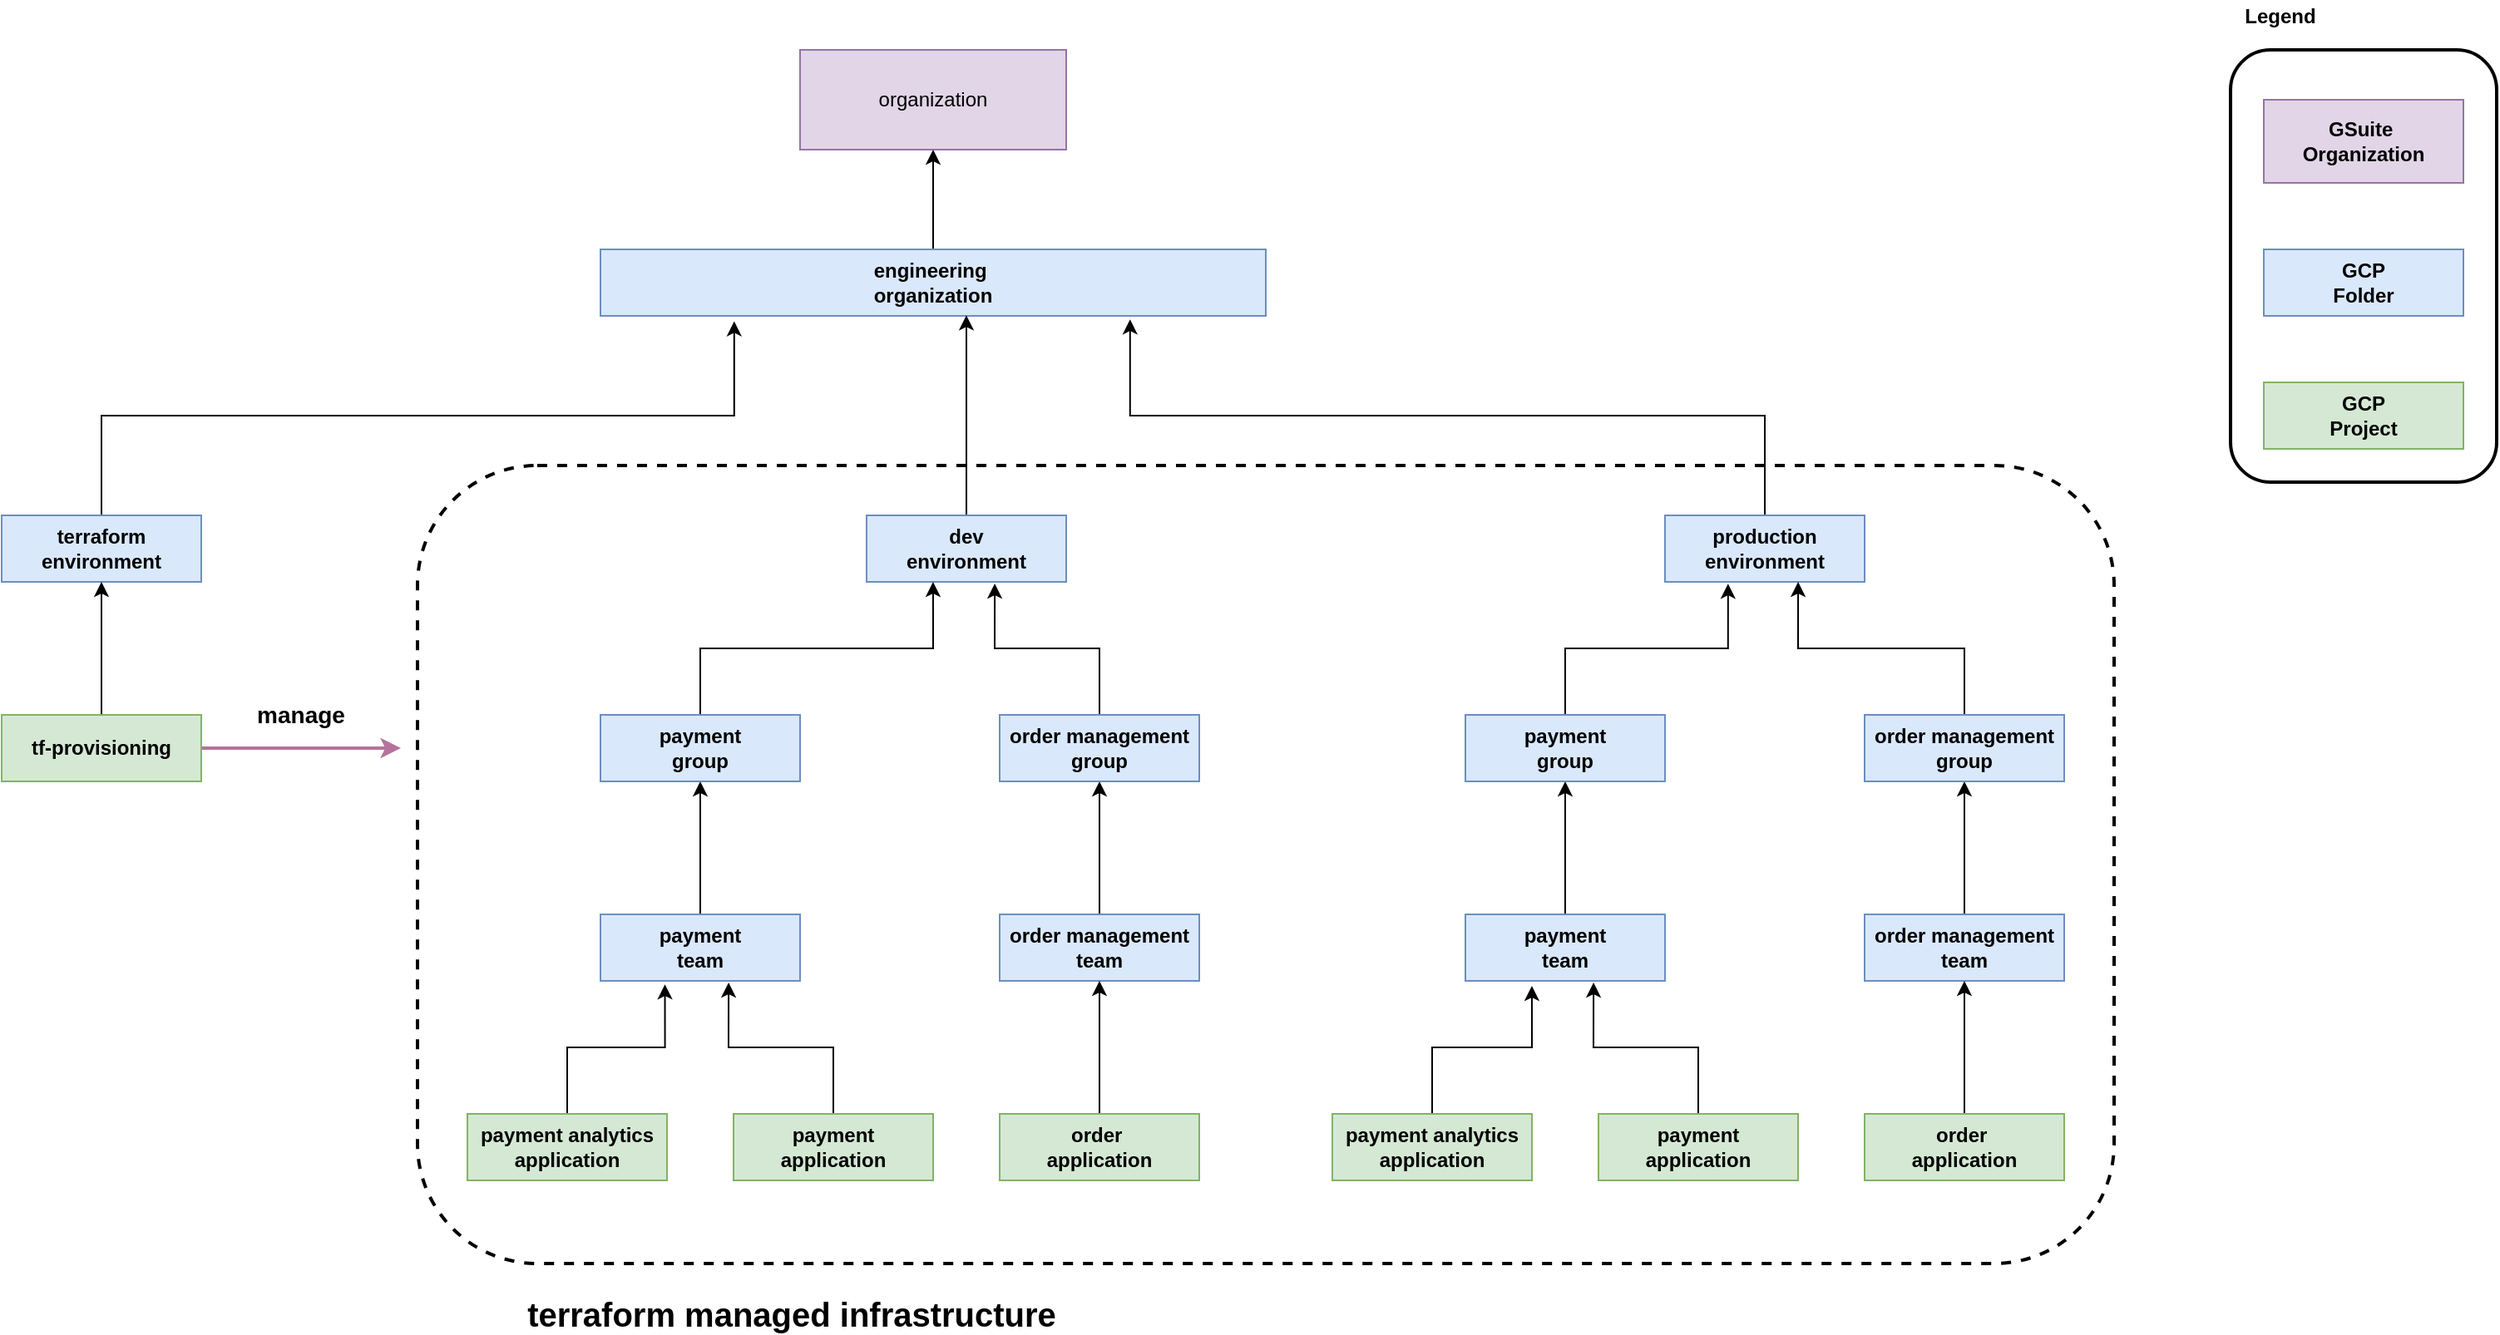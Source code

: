 <mxfile version="12.1.3" type="device" pages="1"><diagram id="7zkeL9W0c1l8T1WK70ym" name="Page-1"><mxGraphModel dx="2375" dy="1837" grid="1" gridSize="10" guides="1" tooltips="1" connect="1" arrows="1" fold="1" page="1" pageScale="1" pageWidth="850" pageHeight="1100" math="0" shadow="0"><root><mxCell id="0"/><mxCell id="1" parent="0"/><mxCell id="VSJxRRKV38HFu0lhSEdp-39" value="" style="rounded=1;whiteSpace=wrap;html=1;strokeWidth=2;fillColor=none;" vertex="1" parent="1"><mxGeometry x="1020" y="-160" width="160" height="260" as="geometry"/></mxCell><mxCell id="VSJxRRKV38HFu0lhSEdp-35" value="" style="rounded=1;whiteSpace=wrap;html=1;fillColor=none;dashed=1;strokeWidth=2;" vertex="1" parent="1"><mxGeometry x="-70" y="90" width="1020" height="480" as="geometry"/></mxCell><mxCell id="VSJxRRKV38HFu0lhSEdp-19" style="edgeStyle=orthogonalEdgeStyle;rounded=0;orthogonalLoop=1;jettySize=auto;html=1;exitX=0.5;exitY=0;exitDx=0;exitDy=0;entryX=0.5;entryY=1;entryDx=0;entryDy=0;" edge="1" parent="1" source="2Yd29LmHSf4DorYEXBkV-1" target="VSJxRRKV38HFu0lhSEdp-1"><mxGeometry relative="1" as="geometry"/></mxCell><mxCell id="2Yd29LmHSf4DorYEXBkV-1" value="&lt;b&gt;engineering&amp;nbsp;&lt;br&gt;organization&lt;br&gt;&lt;/b&gt;" style="rounded=0;whiteSpace=wrap;html=1;fillColor=#dae8fc;strokeColor=#6c8ebf;" parent="1" vertex="1"><mxGeometry x="40" y="-40" width="400" height="40" as="geometry"/></mxCell><mxCell id="VSJxRRKV38HFu0lhSEdp-18" style="edgeStyle=orthogonalEdgeStyle;rounded=0;orthogonalLoop=1;jettySize=auto;html=1;exitX=0.5;exitY=0;exitDx=0;exitDy=0;entryX=0.55;entryY=0.992;entryDx=0;entryDy=0;entryPerimeter=0;" edge="1" parent="1" source="2Yd29LmHSf4DorYEXBkV-2" target="2Yd29LmHSf4DorYEXBkV-1"><mxGeometry relative="1" as="geometry"/></mxCell><mxCell id="2Yd29LmHSf4DorYEXBkV-2" value="&lt;b&gt;dev&lt;br&gt;environment&lt;br&gt;&lt;/b&gt;" style="rounded=0;whiteSpace=wrap;html=1;fillColor=#dae8fc;strokeColor=#6c8ebf;" parent="1" vertex="1"><mxGeometry x="200" y="120" width="120" height="40" as="geometry"/></mxCell><mxCell id="VSJxRRKV38HFu0lhSEdp-17" style="edgeStyle=orthogonalEdgeStyle;rounded=0;orthogonalLoop=1;jettySize=auto;html=1;exitX=0.5;exitY=0;exitDx=0;exitDy=0;entryX=0.796;entryY=1.053;entryDx=0;entryDy=0;entryPerimeter=0;" edge="1" parent="1" source="2Yd29LmHSf4DorYEXBkV-3" target="2Yd29LmHSf4DorYEXBkV-1"><mxGeometry relative="1" as="geometry"><mxPoint x="360" y="40" as="targetPoint"/></mxGeometry></mxCell><mxCell id="2Yd29LmHSf4DorYEXBkV-3" value="&lt;b&gt;production&lt;br&gt;environment&lt;br&gt;&lt;/b&gt;" style="rounded=0;whiteSpace=wrap;html=1;fillColor=#dae8fc;strokeColor=#6c8ebf;" parent="1" vertex="1"><mxGeometry x="680" y="120" width="120" height="40" as="geometry"/></mxCell><mxCell id="VSJxRRKV38HFu0lhSEdp-7" style="edgeStyle=orthogonalEdgeStyle;rounded=0;orthogonalLoop=1;jettySize=auto;html=1;exitX=0.5;exitY=0;exitDx=0;exitDy=0;entryX=0.5;entryY=1;entryDx=0;entryDy=0;" edge="1" parent="1" source="2Yd29LmHSf4DorYEXBkV-4" target="VSJxRRKV38HFu0lhSEdp-2"><mxGeometry relative="1" as="geometry"/></mxCell><mxCell id="2Yd29LmHSf4DorYEXBkV-4" value="&lt;b&gt;payment&lt;br&gt;team&lt;br&gt;&lt;/b&gt;" style="rounded=0;whiteSpace=wrap;html=1;fillColor=#dae8fc;strokeColor=#6c8ebf;" parent="1" vertex="1"><mxGeometry x="40" y="360" width="120" height="40" as="geometry"/></mxCell><mxCell id="VSJxRRKV38HFu0lhSEdp-5" style="edgeStyle=orthogonalEdgeStyle;rounded=0;orthogonalLoop=1;jettySize=auto;html=1;exitX=0.5;exitY=0;exitDx=0;exitDy=0;entryX=0.642;entryY=1.025;entryDx=0;entryDy=0;entryPerimeter=0;" edge="1" parent="1" source="2Yd29LmHSf4DorYEXBkV-6" target="2Yd29LmHSf4DorYEXBkV-4"><mxGeometry relative="1" as="geometry"/></mxCell><mxCell id="2Yd29LmHSf4DorYEXBkV-6" value="&lt;b&gt;payment&lt;br&gt;application&lt;br&gt;&lt;/b&gt;" style="rounded=0;whiteSpace=wrap;html=1;fillColor=#d5e8d4;strokeColor=#82b366;" parent="1" vertex="1"><mxGeometry x="120" y="480" width="120" height="40" as="geometry"/></mxCell><mxCell id="VSJxRRKV38HFu0lhSEdp-15" style="edgeStyle=orthogonalEdgeStyle;rounded=0;orthogonalLoop=1;jettySize=auto;html=1;exitX=0.5;exitY=0;exitDx=0;exitDy=0;entryX=0.201;entryY=1.081;entryDx=0;entryDy=0;entryPerimeter=0;" edge="1" parent="1" source="2Yd29LmHSf4DorYEXBkV-8" target="2Yd29LmHSf4DorYEXBkV-1"><mxGeometry relative="1" as="geometry"/></mxCell><mxCell id="2Yd29LmHSf4DorYEXBkV-8" value="&lt;b&gt;terraform&lt;br&gt;environment&lt;br&gt;&lt;/b&gt;" style="rounded=0;whiteSpace=wrap;html=1;fillColor=#dae8fc;strokeColor=#6c8ebf;" parent="1" vertex="1"><mxGeometry x="-320" y="120" width="120" height="40" as="geometry"/></mxCell><mxCell id="VSJxRRKV38HFu0lhSEdp-13" style="edgeStyle=orthogonalEdgeStyle;rounded=0;orthogonalLoop=1;jettySize=auto;html=1;exitX=0.5;exitY=0;exitDx=0;exitDy=0;entryX=0.5;entryY=1;entryDx=0;entryDy=0;" edge="1" parent="1" source="2Yd29LmHSf4DorYEXBkV-9" target="2Yd29LmHSf4DorYEXBkV-8"><mxGeometry relative="1" as="geometry"/></mxCell><mxCell id="VSJxRRKV38HFu0lhSEdp-43" style="edgeStyle=orthogonalEdgeStyle;rounded=0;orthogonalLoop=1;jettySize=auto;html=1;exitX=1;exitY=0.5;exitDx=0;exitDy=0;strokeColor=#B5739D;strokeWidth=2;" edge="1" parent="1" source="2Yd29LmHSf4DorYEXBkV-9"><mxGeometry relative="1" as="geometry"><mxPoint x="-80" y="260" as="targetPoint"/></mxGeometry></mxCell><mxCell id="2Yd29LmHSf4DorYEXBkV-9" value="&lt;b&gt;tf-provisioning&lt;/b&gt;" style="rounded=0;whiteSpace=wrap;html=1;fillColor=#d5e8d4;strokeColor=#82b366;" parent="1" vertex="1"><mxGeometry x="-320" y="240" width="120" height="40" as="geometry"/></mxCell><mxCell id="VSJxRRKV38HFu0lhSEdp-12" style="edgeStyle=orthogonalEdgeStyle;rounded=0;orthogonalLoop=1;jettySize=auto;html=1;exitX=0.5;exitY=0;exitDx=0;exitDy=0;entryX=0.5;entryY=1;entryDx=0;entryDy=0;" edge="1" parent="1" source="2Yd29LmHSf4DorYEXBkV-11" target="VSJxRRKV38HFu0lhSEdp-3"><mxGeometry relative="1" as="geometry"/></mxCell><mxCell id="2Yd29LmHSf4DorYEXBkV-11" value="&lt;b&gt;order management&lt;br&gt;team&lt;br&gt;&lt;/b&gt;" style="rounded=0;whiteSpace=wrap;html=1;fillColor=#dae8fc;strokeColor=#6c8ebf;" parent="1" vertex="1"><mxGeometry x="280" y="360" width="120" height="40" as="geometry"/></mxCell><mxCell id="VSJxRRKV38HFu0lhSEdp-11" style="edgeStyle=orthogonalEdgeStyle;rounded=0;orthogonalLoop=1;jettySize=auto;html=1;exitX=0.5;exitY=0;exitDx=0;exitDy=0;entryX=0.5;entryY=1;entryDx=0;entryDy=0;" edge="1" parent="1" source="2Yd29LmHSf4DorYEXBkV-12" target="2Yd29LmHSf4DorYEXBkV-11"><mxGeometry relative="1" as="geometry"/></mxCell><mxCell id="2Yd29LmHSf4DorYEXBkV-12" value="&lt;b&gt;order&amp;nbsp;&lt;br&gt;application&lt;br&gt;&lt;/b&gt;" style="rounded=0;whiteSpace=wrap;html=1;fillColor=#d5e8d4;strokeColor=#82b366;" parent="1" vertex="1"><mxGeometry x="280" y="480" width="120" height="40" as="geometry"/></mxCell><mxCell id="VSJxRRKV38HFu0lhSEdp-1" value="organization" style="rounded=0;whiteSpace=wrap;html=1;fillColor=#e1d5e7;strokeColor=#9673a6;" vertex="1" parent="1"><mxGeometry x="160" y="-160" width="160" height="60" as="geometry"/></mxCell><mxCell id="VSJxRRKV38HFu0lhSEdp-10" style="edgeStyle=orthogonalEdgeStyle;rounded=0;orthogonalLoop=1;jettySize=auto;html=1;exitX=0.5;exitY=0;exitDx=0;exitDy=0;entryX=0.333;entryY=1;entryDx=0;entryDy=0;entryPerimeter=0;" edge="1" parent="1" source="VSJxRRKV38HFu0lhSEdp-2" target="2Yd29LmHSf4DorYEXBkV-2"><mxGeometry relative="1" as="geometry"/></mxCell><mxCell id="VSJxRRKV38HFu0lhSEdp-2" value="&lt;b&gt;payment&lt;br&gt;group&lt;br&gt;&lt;/b&gt;" style="rounded=0;whiteSpace=wrap;html=1;fillColor=#dae8fc;strokeColor=#6c8ebf;" vertex="1" parent="1"><mxGeometry x="40" y="240" width="120" height="40" as="geometry"/></mxCell><mxCell id="VSJxRRKV38HFu0lhSEdp-9" style="edgeStyle=orthogonalEdgeStyle;rounded=0;orthogonalLoop=1;jettySize=auto;html=1;exitX=0.5;exitY=0;exitDx=0;exitDy=0;entryX=0.642;entryY=1.025;entryDx=0;entryDy=0;entryPerimeter=0;" edge="1" parent="1" source="VSJxRRKV38HFu0lhSEdp-3" target="2Yd29LmHSf4DorYEXBkV-2"><mxGeometry relative="1" as="geometry"/></mxCell><mxCell id="VSJxRRKV38HFu0lhSEdp-3" value="&lt;b&gt;order management&lt;br&gt;group&lt;br&gt;&lt;/b&gt;" style="rounded=0;whiteSpace=wrap;html=1;fillColor=#dae8fc;strokeColor=#6c8ebf;" vertex="1" parent="1"><mxGeometry x="280" y="240" width="120" height="40" as="geometry"/></mxCell><mxCell id="VSJxRRKV38HFu0lhSEdp-6" style="edgeStyle=orthogonalEdgeStyle;rounded=0;orthogonalLoop=1;jettySize=auto;html=1;exitX=0.5;exitY=0;exitDx=0;exitDy=0;entryX=0.323;entryY=1.052;entryDx=0;entryDy=0;entryPerimeter=0;" edge="1" parent="1" source="VSJxRRKV38HFu0lhSEdp-4" target="2Yd29LmHSf4DorYEXBkV-4"><mxGeometry relative="1" as="geometry"/></mxCell><mxCell id="VSJxRRKV38HFu0lhSEdp-4" value="&lt;b&gt;payment analytics&lt;br&gt;application&lt;br&gt;&lt;/b&gt;" style="rounded=0;whiteSpace=wrap;html=1;fillColor=#d5e8d4;strokeColor=#82b366;" vertex="1" parent="1"><mxGeometry x="-40" y="480" width="120" height="40" as="geometry"/></mxCell><mxCell id="VSJxRRKV38HFu0lhSEdp-20" style="edgeStyle=orthogonalEdgeStyle;rounded=0;orthogonalLoop=1;jettySize=auto;html=1;exitX=0.5;exitY=0;exitDx=0;exitDy=0;entryX=0.5;entryY=1;entryDx=0;entryDy=0;" edge="1" parent="1" source="VSJxRRKV38HFu0lhSEdp-21" target="VSJxRRKV38HFu0lhSEdp-28"><mxGeometry relative="1" as="geometry"/></mxCell><mxCell id="VSJxRRKV38HFu0lhSEdp-21" value="&lt;b&gt;payment&lt;br&gt;team&lt;br&gt;&lt;/b&gt;" style="rounded=0;whiteSpace=wrap;html=1;fillColor=#dae8fc;strokeColor=#6c8ebf;" vertex="1" parent="1"><mxGeometry x="560" y="360" width="120" height="40" as="geometry"/></mxCell><mxCell id="VSJxRRKV38HFu0lhSEdp-22" style="edgeStyle=orthogonalEdgeStyle;rounded=0;orthogonalLoop=1;jettySize=auto;html=1;exitX=0.5;exitY=0;exitDx=0;exitDy=0;entryX=0.642;entryY=1.025;entryDx=0;entryDy=0;entryPerimeter=0;" edge="1" parent="1" source="VSJxRRKV38HFu0lhSEdp-23" target="VSJxRRKV38HFu0lhSEdp-21"><mxGeometry relative="1" as="geometry"/></mxCell><mxCell id="VSJxRRKV38HFu0lhSEdp-23" value="&lt;b&gt;payment&lt;br&gt;application&lt;br&gt;&lt;/b&gt;" style="rounded=0;whiteSpace=wrap;html=1;fillColor=#d5e8d4;strokeColor=#82b366;" vertex="1" parent="1"><mxGeometry x="640" y="480" width="120" height="40" as="geometry"/></mxCell><mxCell id="VSJxRRKV38HFu0lhSEdp-24" style="edgeStyle=orthogonalEdgeStyle;rounded=0;orthogonalLoop=1;jettySize=auto;html=1;exitX=0.5;exitY=0;exitDx=0;exitDy=0;entryX=0.5;entryY=1;entryDx=0;entryDy=0;" edge="1" parent="1" source="VSJxRRKV38HFu0lhSEdp-25" target="VSJxRRKV38HFu0lhSEdp-29"><mxGeometry relative="1" as="geometry"/></mxCell><mxCell id="VSJxRRKV38HFu0lhSEdp-25" value="&lt;b&gt;order management&lt;br&gt;team&lt;br&gt;&lt;/b&gt;" style="rounded=0;whiteSpace=wrap;html=1;fillColor=#dae8fc;strokeColor=#6c8ebf;" vertex="1" parent="1"><mxGeometry x="800" y="360" width="120" height="40" as="geometry"/></mxCell><mxCell id="VSJxRRKV38HFu0lhSEdp-26" style="edgeStyle=orthogonalEdgeStyle;rounded=0;orthogonalLoop=1;jettySize=auto;html=1;exitX=0.5;exitY=0;exitDx=0;exitDy=0;entryX=0.5;entryY=1;entryDx=0;entryDy=0;" edge="1" parent="1" source="VSJxRRKV38HFu0lhSEdp-27" target="VSJxRRKV38HFu0lhSEdp-25"><mxGeometry relative="1" as="geometry"/></mxCell><mxCell id="VSJxRRKV38HFu0lhSEdp-27" value="&lt;b&gt;order&amp;nbsp;&lt;br&gt;application&lt;br&gt;&lt;/b&gt;" style="rounded=0;whiteSpace=wrap;html=1;fillColor=#d5e8d4;strokeColor=#82b366;" vertex="1" parent="1"><mxGeometry x="800" y="480" width="120" height="40" as="geometry"/></mxCell><mxCell id="VSJxRRKV38HFu0lhSEdp-34" style="edgeStyle=orthogonalEdgeStyle;rounded=0;orthogonalLoop=1;jettySize=auto;html=1;exitX=0.5;exitY=0;exitDx=0;exitDy=0;entryX=0.316;entryY=1.028;entryDx=0;entryDy=0;entryPerimeter=0;" edge="1" parent="1" source="VSJxRRKV38HFu0lhSEdp-28" target="2Yd29LmHSf4DorYEXBkV-3"><mxGeometry relative="1" as="geometry"/></mxCell><mxCell id="VSJxRRKV38HFu0lhSEdp-28" value="&lt;b&gt;payment&lt;br&gt;group&lt;br&gt;&lt;/b&gt;" style="rounded=0;whiteSpace=wrap;html=1;fillColor=#dae8fc;strokeColor=#6c8ebf;" vertex="1" parent="1"><mxGeometry x="560" y="240" width="120" height="40" as="geometry"/></mxCell><mxCell id="VSJxRRKV38HFu0lhSEdp-33" style="edgeStyle=orthogonalEdgeStyle;rounded=0;orthogonalLoop=1;jettySize=auto;html=1;exitX=0.5;exitY=0;exitDx=0;exitDy=0;entryX=0.667;entryY=1;entryDx=0;entryDy=0;entryPerimeter=0;" edge="1" parent="1" source="VSJxRRKV38HFu0lhSEdp-29" target="2Yd29LmHSf4DorYEXBkV-3"><mxGeometry relative="1" as="geometry"/></mxCell><mxCell id="VSJxRRKV38HFu0lhSEdp-29" value="&lt;b&gt;order management&lt;br&gt;group&lt;br&gt;&lt;/b&gt;" style="rounded=0;whiteSpace=wrap;html=1;fillColor=#dae8fc;strokeColor=#6c8ebf;" vertex="1" parent="1"><mxGeometry x="800" y="240" width="120" height="40" as="geometry"/></mxCell><mxCell id="VSJxRRKV38HFu0lhSEdp-30" style="edgeStyle=orthogonalEdgeStyle;rounded=0;orthogonalLoop=1;jettySize=auto;html=1;exitX=0.5;exitY=0;exitDx=0;exitDy=0;entryX=0.333;entryY=1.075;entryDx=0;entryDy=0;entryPerimeter=0;" edge="1" parent="1" source="VSJxRRKV38HFu0lhSEdp-31" target="VSJxRRKV38HFu0lhSEdp-21"><mxGeometry relative="1" as="geometry"/></mxCell><mxCell id="VSJxRRKV38HFu0lhSEdp-31" value="&lt;b&gt;payment analytics&lt;br&gt;application&lt;br&gt;&lt;/b&gt;" style="rounded=0;whiteSpace=wrap;html=1;fillColor=#d5e8d4;strokeColor=#82b366;" vertex="1" parent="1"><mxGeometry x="480" y="480" width="120" height="40" as="geometry"/></mxCell><mxCell id="VSJxRRKV38HFu0lhSEdp-36" value="&lt;b&gt;GSuite&amp;nbsp;&lt;br&gt;Organization&lt;/b&gt;" style="rounded=0;whiteSpace=wrap;html=1;fillColor=#e1d5e7;strokeColor=#9673a6;" vertex="1" parent="1"><mxGeometry x="1040" y="-130" width="120" height="50" as="geometry"/></mxCell><mxCell id="VSJxRRKV38HFu0lhSEdp-37" value="&lt;b&gt;GCP&lt;br&gt;Folder&lt;br&gt;&lt;/b&gt;" style="rounded=0;whiteSpace=wrap;html=1;fillColor=#dae8fc;strokeColor=#6c8ebf;" vertex="1" parent="1"><mxGeometry x="1040" y="-40" width="120" height="40" as="geometry"/></mxCell><mxCell id="VSJxRRKV38HFu0lhSEdp-38" value="&lt;b&gt;GCP&lt;br&gt;Project&lt;br&gt;&lt;/b&gt;" style="rounded=0;whiteSpace=wrap;html=1;fillColor=#d5e8d4;strokeColor=#82b366;" vertex="1" parent="1"><mxGeometry x="1040" y="40" width="120" height="40" as="geometry"/></mxCell><mxCell id="VSJxRRKV38HFu0lhSEdp-40" value="&lt;b&gt;Legend&lt;/b&gt;" style="text;html=1;strokeColor=none;fillColor=none;align=center;verticalAlign=middle;whiteSpace=wrap;rounded=0;" vertex="1" parent="1"><mxGeometry x="1030" y="-190" width="40" height="20" as="geometry"/></mxCell><mxCell id="VSJxRRKV38HFu0lhSEdp-41" value="&lt;b&gt;&lt;font style=&quot;font-size: 20px&quot;&gt;terraform managed infrastructure&lt;/font&gt;&lt;/b&gt;" style="text;html=1;strokeColor=none;fillColor=none;align=center;verticalAlign=middle;whiteSpace=wrap;rounded=0;" vertex="1" parent="1"><mxGeometry x="-10" y="590" width="330" height="20" as="geometry"/></mxCell><mxCell id="VSJxRRKV38HFu0lhSEdp-44" value="&lt;b&gt;&lt;font style=&quot;font-size: 14px&quot;&gt;manage&lt;/font&gt;&lt;/b&gt;" style="text;html=1;strokeColor=none;fillColor=none;align=center;verticalAlign=middle;whiteSpace=wrap;rounded=0;" vertex="1" parent="1"><mxGeometry x="-160" y="230" width="40" height="20" as="geometry"/></mxCell></root></mxGraphModel></diagram></mxfile>